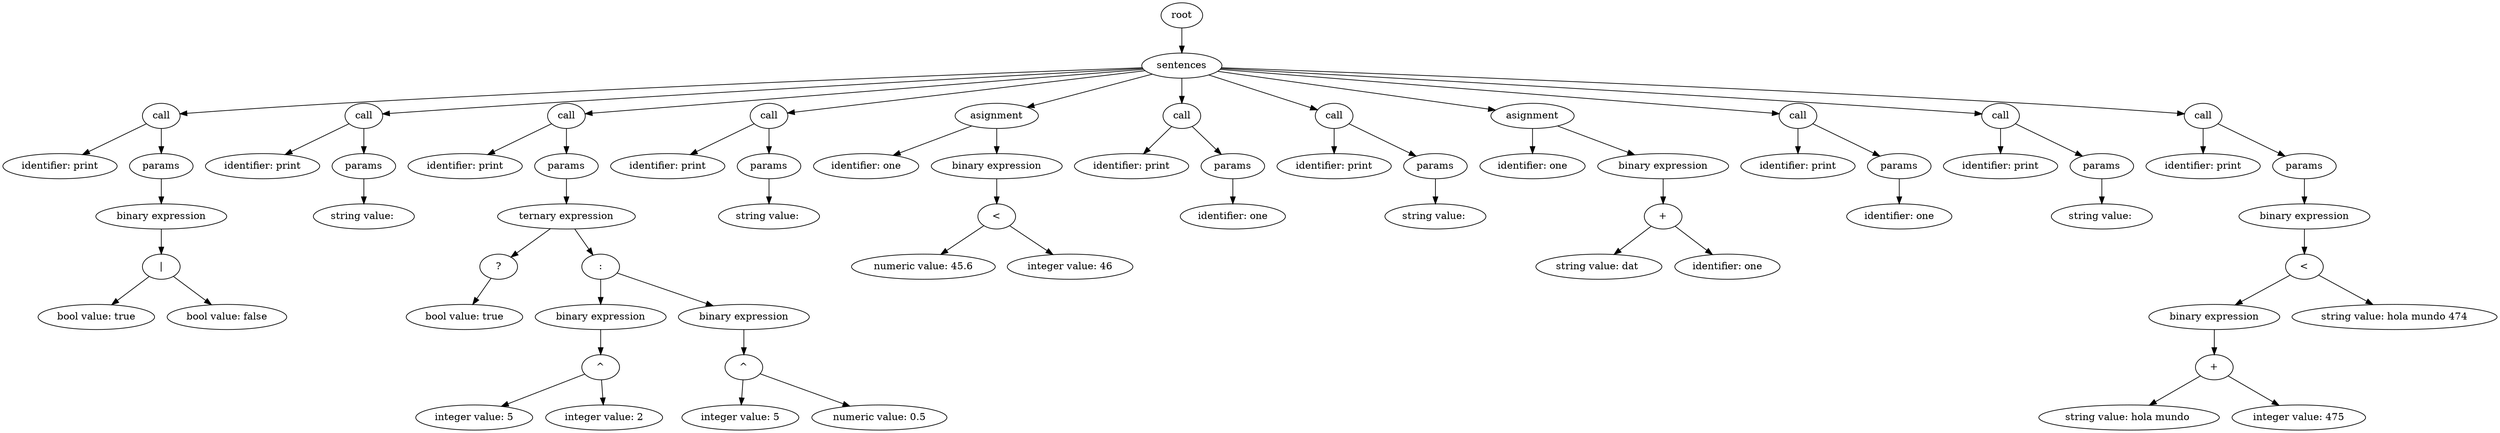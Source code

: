 digraph G{nodo0[label="root"];
node1[label="sentences"];
nodo0->node1;
node2[label="call"];
node1->node2;
node3[label="identifier: print"];
node2->node3;
node4[label="params"];
node2->node4;
node5[label="binary expression"];
node4->node5;
node6[label="|"];
node5->node6;
node7[label="bool value: true"];
node6->node7;
node8[label="bool value: false"];
node6->node8;
node9[label="call"];
node1->node9;
node10[label="identifier: print"];
node9->node10;
node11[label="params"];
node9->node11;
node12[label="string value: 
"];
node11->node12;
node13[label="call"];
node1->node13;
node14[label="identifier: print"];
node13->node14;
node15[label="params"];
node13->node15;
node16[label="ternary expression"];
node15->node16;
node17[label="?"];
node16->node17;
node18[label="bool value: true"];
node17->node18;
node19[label=":"];
node16->node19;
node20[label="binary expression"];
node19->node20;
node21[label="^"];
node20->node21;
node22[label="integer value: 5"];
node21->node22;
node23[label="integer value: 2"];
node21->node23;
node24[label="binary expression"];
node19->node24;
node25[label="^"];
node24->node25;
node26[label="integer value: 5"];
node25->node26;
node27[label="numeric value: 0.5"];
node25->node27;
node28[label="call"];
node1->node28;
node29[label="identifier: print"];
node28->node29;
node30[label="params"];
node28->node30;
node31[label="string value: 
"];
node30->node31;
node32[label="asignment"];
node1->node32;
node33[label="identifier: one"];
node32->node33;
node34[label="binary expression"];
node32->node34;
node35[label="<"];
node34->node35;
node36[label="numeric value: 45.6"];
node35->node36;
node37[label="integer value: 46"];
node35->node37;
node38[label="call"];
node1->node38;
node39[label="identifier: print"];
node38->node39;
node40[label="params"];
node38->node40;
node41[label="identifier: one"];
node40->node41;
node42[label="call"];
node1->node42;
node43[label="identifier: print"];
node42->node43;
node44[label="params"];
node42->node44;
node45[label="string value: 
"];
node44->node45;
node46[label="asignment"];
node1->node46;
node47[label="identifier: one"];
node46->node47;
node48[label="binary expression"];
node46->node48;
node49[label="+"];
node48->node49;
node50[label="string value: dat "];
node49->node50;
node51[label="identifier: one"];
node49->node51;
node52[label="call"];
node1->node52;
node53[label="identifier: print"];
node52->node53;
node54[label="params"];
node52->node54;
node55[label="identifier: one"];
node54->node55;
node56[label="call"];
node1->node56;
node57[label="identifier: print"];
node56->node57;
node58[label="params"];
node56->node58;
node59[label="string value: 
"];
node58->node59;
node60[label="call"];
node1->node60;
node61[label="identifier: print"];
node60->node61;
node62[label="params"];
node60->node62;
node63[label="binary expression"];
node62->node63;
node64[label="<"];
node63->node64;
node65[label="binary expression"];
node64->node65;
node66[label="+"];
node65->node66;
node67[label="string value: hola mundo "];
node66->node67;
node68[label="integer value: 475"];
node66->node68;
node69[label="string value: hola mundo 474"];
node64->node69;
}